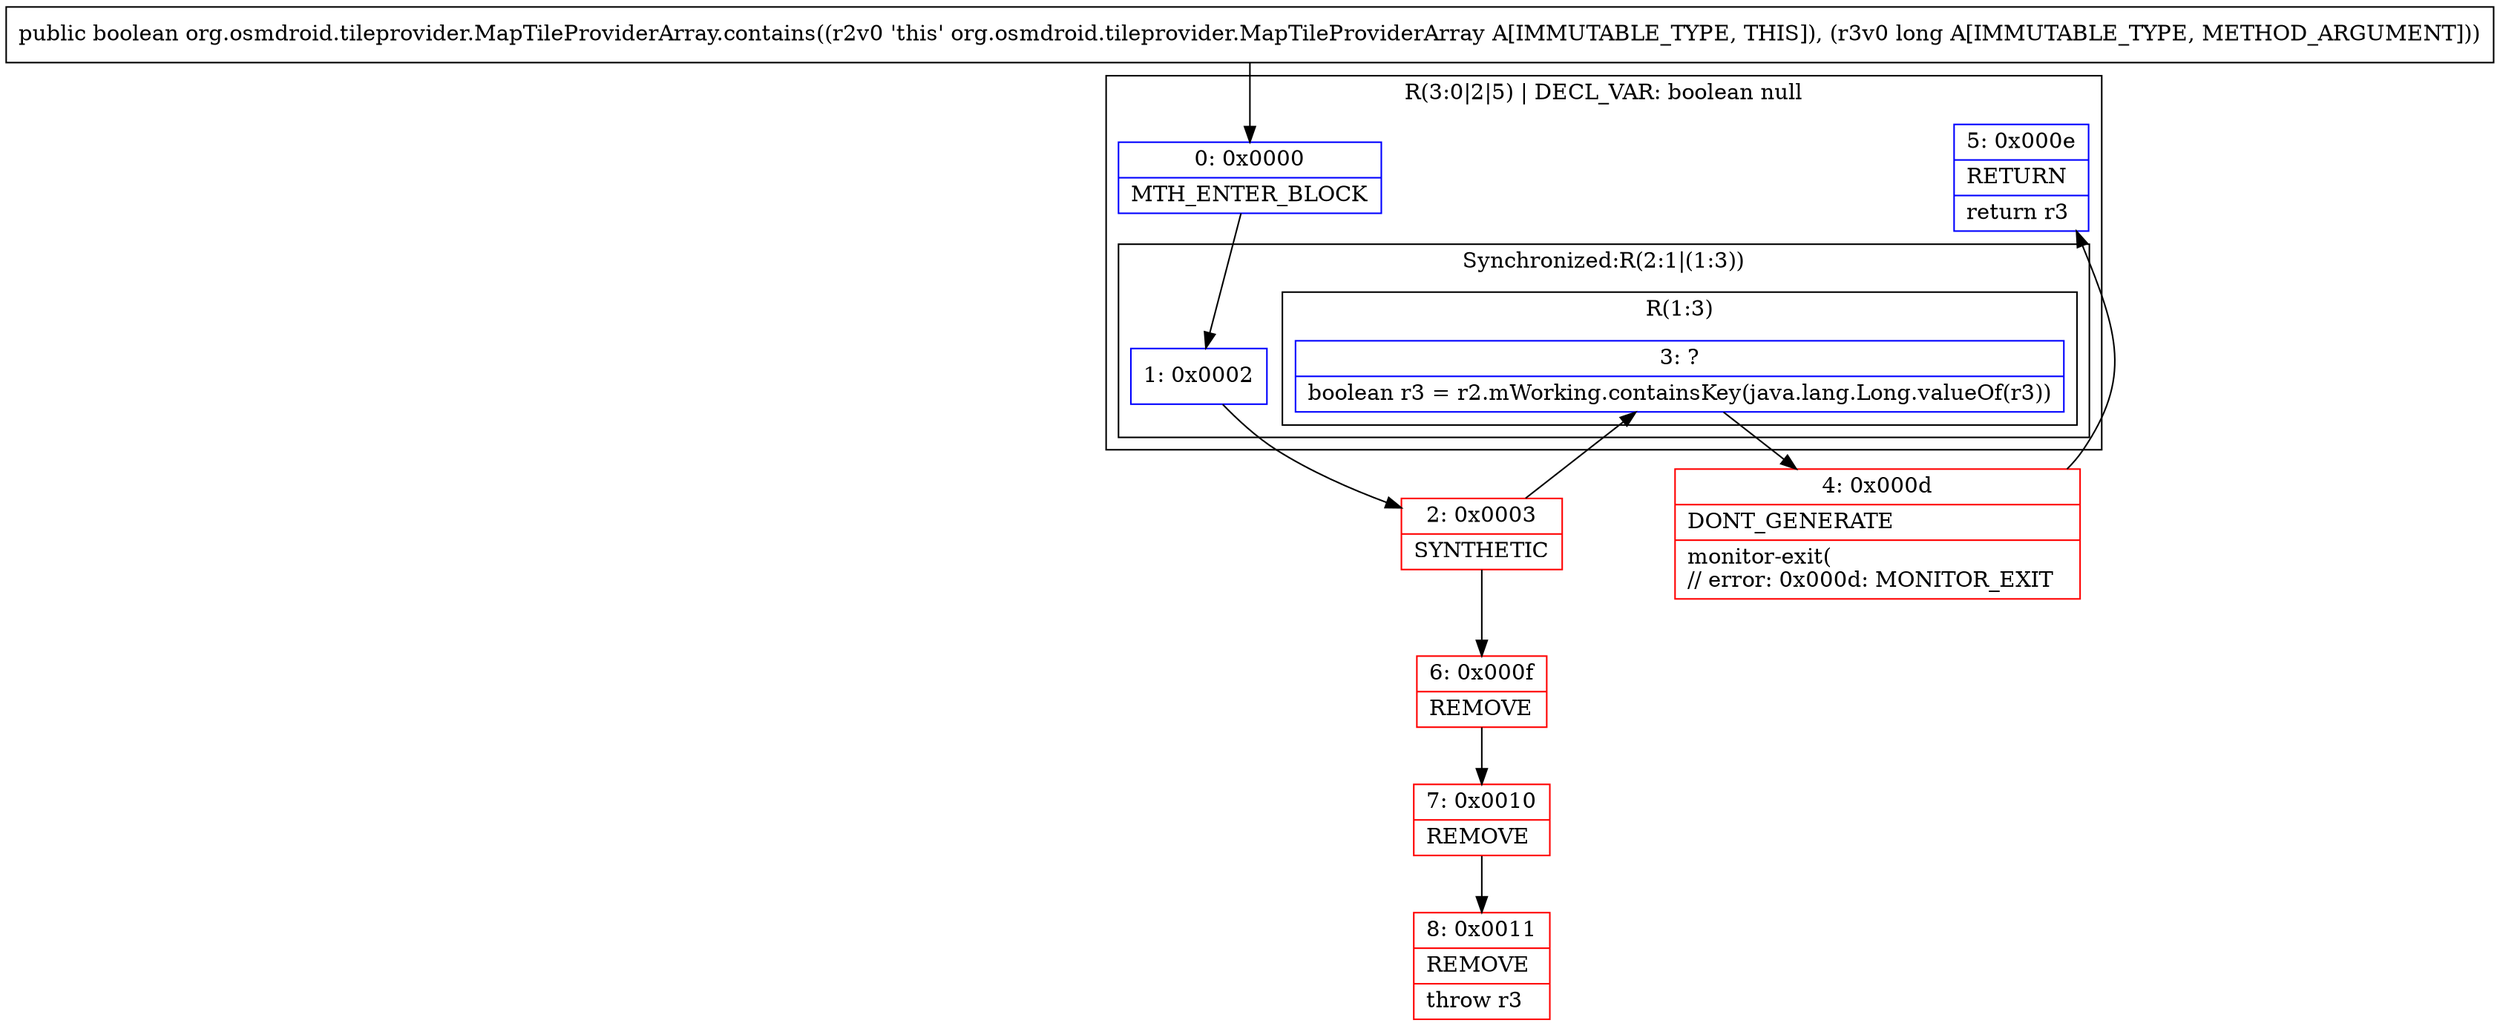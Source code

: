 digraph "CFG fororg.osmdroid.tileprovider.MapTileProviderArray.contains(J)Z" {
subgraph cluster_Region_1749247679 {
label = "R(3:0|2|5) | DECL_VAR: boolean null\l";
node [shape=record,color=blue];
Node_0 [shape=record,label="{0\:\ 0x0000|MTH_ENTER_BLOCK\l}"];
subgraph cluster_SynchronizedRegion_1112982713 {
label = "Synchronized:R(2:1|(1:3))";
node [shape=record,color=blue];
Node_1 [shape=record,label="{1\:\ 0x0002}"];
subgraph cluster_Region_1995322901 {
label = "R(1:3)";
node [shape=record,color=blue];
Node_3 [shape=record,label="{3\:\ ?|boolean r3 = r2.mWorking.containsKey(java.lang.Long.valueOf(r3))\l}"];
}
}
Node_5 [shape=record,label="{5\:\ 0x000e|RETURN\l|return r3\l}"];
}
Node_2 [shape=record,color=red,label="{2\:\ 0x0003|SYNTHETIC\l}"];
Node_4 [shape=record,color=red,label="{4\:\ 0x000d|DONT_GENERATE\l|monitor\-exit(\l\/\/ error: 0x000d: MONITOR_EXIT  \l}"];
Node_6 [shape=record,color=red,label="{6\:\ 0x000f|REMOVE\l}"];
Node_7 [shape=record,color=red,label="{7\:\ 0x0010|REMOVE\l}"];
Node_8 [shape=record,color=red,label="{8\:\ 0x0011|REMOVE\l|throw r3\l}"];
MethodNode[shape=record,label="{public boolean org.osmdroid.tileprovider.MapTileProviderArray.contains((r2v0 'this' org.osmdroid.tileprovider.MapTileProviderArray A[IMMUTABLE_TYPE, THIS]), (r3v0 long A[IMMUTABLE_TYPE, METHOD_ARGUMENT])) }"];
MethodNode -> Node_0;
Node_0 -> Node_1;
Node_1 -> Node_2;
Node_3 -> Node_4;
Node_2 -> Node_3;
Node_2 -> Node_6;
Node_4 -> Node_5;
Node_6 -> Node_7;
Node_7 -> Node_8;
}

